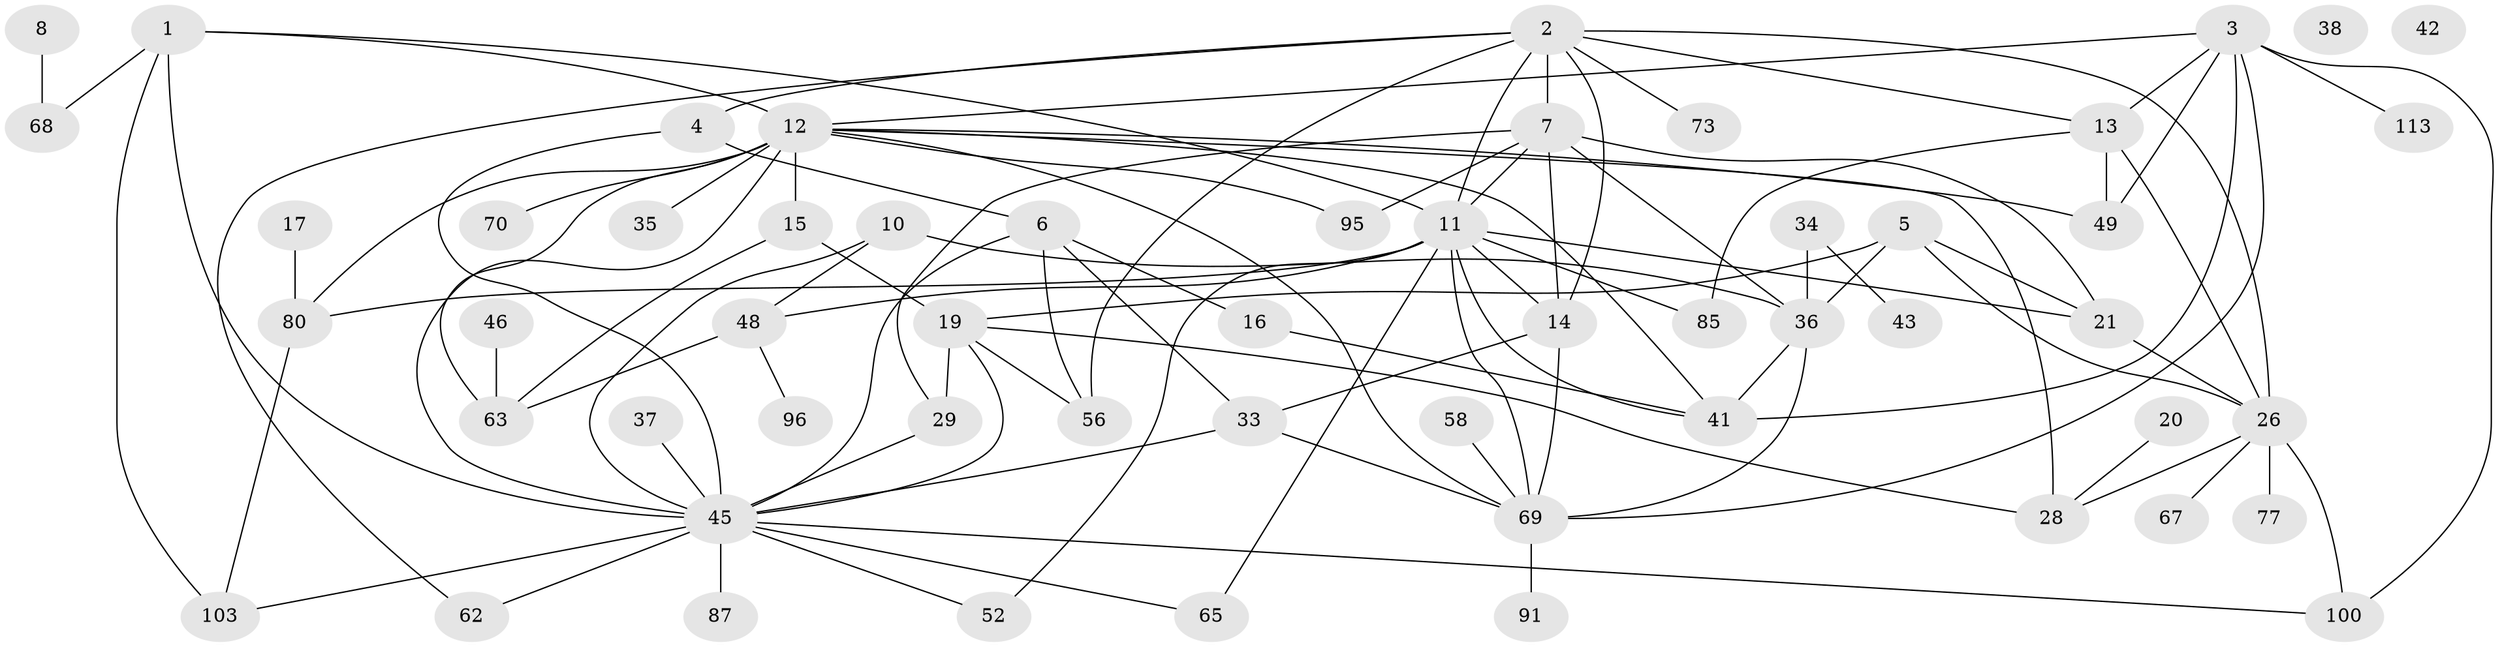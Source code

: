 // original degree distribution, {3: 0.3008849557522124, 4: 0.168141592920354, 1: 0.19469026548672566, 2: 0.18584070796460178, 5: 0.061946902654867256, 6: 0.061946902654867256, 0: 0.017699115044247787, 7: 0.008849557522123894}
// Generated by graph-tools (version 1.1) at 2025/13/03/09/25 04:13:04]
// undirected, 56 vertices, 100 edges
graph export_dot {
graph [start="1"]
  node [color=gray90,style=filled];
  1 [super="+9+81"];
  2 [super="+32+102+25"];
  3 [super="+50+18"];
  4;
  5 [super="+97+110"];
  6 [super="+109"];
  7 [super="+88"];
  8;
  10;
  11 [super="+47+44+22"];
  12 [super="+27+30"];
  13 [super="+71"];
  14 [super="+23"];
  15;
  16 [super="+104"];
  17;
  19 [super="+40"];
  20 [super="+24"];
  21 [super="+54+105"];
  26 [super="+75+60"];
  28;
  29;
  33 [super="+98+84"];
  34 [super="+61"];
  35;
  36 [super="+57+59+66"];
  37;
  38;
  41 [super="+74"];
  42;
  43;
  45 [super="+53+78+72+101+51"];
  46;
  48 [super="+94"];
  49;
  52 [super="+112"];
  56;
  58;
  62;
  63 [super="+89"];
  65;
  67;
  68;
  69 [super="+79"];
  70;
  73;
  77;
  80;
  85;
  87;
  91;
  95;
  96;
  100;
  103;
  113;
  1 -- 68;
  1 -- 12;
  1 -- 11;
  1 -- 103;
  1 -- 45 [weight=2];
  2 -- 56;
  2 -- 4;
  2 -- 13;
  2 -- 7;
  2 -- 73;
  2 -- 26;
  2 -- 62;
  2 -- 14;
  2 -- 11;
  3 -- 49;
  3 -- 113;
  3 -- 100;
  3 -- 69;
  3 -- 41;
  3 -- 12;
  3 -- 13;
  4 -- 6;
  4 -- 45;
  5 -- 19;
  5 -- 36;
  5 -- 26;
  5 -- 21;
  6 -- 56;
  6 -- 45;
  6 -- 16;
  6 -- 33;
  7 -- 29;
  7 -- 36;
  7 -- 21;
  7 -- 11;
  7 -- 95;
  7 -- 14;
  8 -- 68;
  10 -- 48;
  10 -- 36;
  10 -- 45;
  11 -- 85 [weight=2];
  11 -- 65;
  11 -- 48;
  11 -- 80;
  11 -- 21;
  11 -- 41;
  11 -- 14;
  11 -- 52;
  11 -- 69;
  12 -- 49;
  12 -- 35 [weight=2];
  12 -- 28;
  12 -- 95;
  12 -- 15;
  12 -- 69;
  12 -- 70;
  12 -- 41;
  12 -- 45;
  12 -- 80;
  12 -- 63;
  13 -- 49;
  13 -- 85;
  13 -- 26;
  14 -- 33;
  14 -- 69;
  15 -- 63;
  15 -- 19;
  16 -- 41;
  17 -- 80;
  19 -- 29 [weight=2];
  19 -- 45;
  19 -- 56;
  19 -- 28;
  20 -- 28;
  21 -- 26 [weight=2];
  26 -- 67;
  26 -- 100;
  26 -- 77;
  26 -- 28;
  29 -- 45;
  33 -- 45;
  33 -- 69;
  34 -- 43;
  34 -- 36;
  36 -- 41 [weight=2];
  36 -- 69;
  37 -- 45;
  45 -- 100;
  45 -- 103;
  45 -- 62;
  45 -- 65;
  45 -- 52;
  45 -- 87;
  46 -- 63;
  48 -- 96;
  48 -- 63;
  58 -- 69;
  69 -- 91;
  80 -- 103;
}

